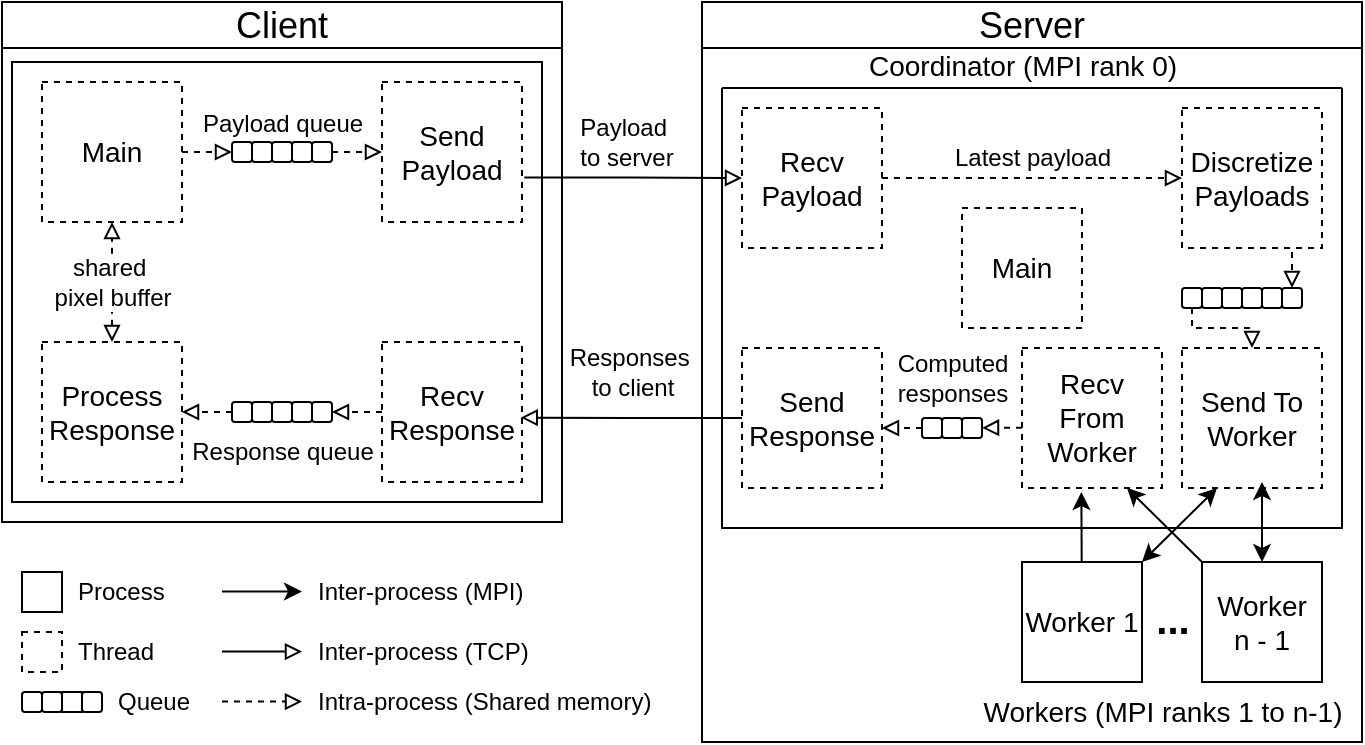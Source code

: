 <mxfile version="28.0.7">
  <diagram name="Page-1" id="WaGIvesUpO_SdOt7G4K4">
    <mxGraphModel dx="983" dy="536" grid="1" gridSize="10" guides="1" tooltips="1" connect="1" arrows="1" fold="1" page="1" pageScale="1" pageWidth="850" pageHeight="1100" math="0" shadow="0">
      <root>
        <mxCell id="0" />
        <mxCell id="1" parent="0" />
        <mxCell id="uXg5W8Fqelx8kxBUkJ87-4" value="&lt;font face=&quot;Helvetica&quot; style=&quot;font-weight: normal; font-size: 18px;&quot;&gt;Server&lt;/font&gt;" style="swimlane;whiteSpace=wrap;html=1;" parent="1" vertex="1">
          <mxGeometry x="480" y="90" width="330" height="370" as="geometry" />
        </mxCell>
        <mxCell id="uXg5W8Fqelx8kxBUkJ87-29" value="" style="swimlane;startSize=0;" parent="uXg5W8Fqelx8kxBUkJ87-4" vertex="1">
          <mxGeometry x="10" y="43" width="310" height="220" as="geometry">
            <mxRectangle x="10" y="40" width="50" height="40" as="alternateBounds" />
          </mxGeometry>
        </mxCell>
        <mxCell id="uXg5W8Fqelx8kxBUkJ87-33" style="edgeStyle=orthogonalEdgeStyle;rounded=0;orthogonalLoop=1;jettySize=auto;html=1;entryX=0;entryY=0.5;entryDx=0;entryDy=0;dashed=1;endArrow=block;endFill=0;" parent="uXg5W8Fqelx8kxBUkJ87-29" source="uXg5W8Fqelx8kxBUkJ87-30" target="uXg5W8Fqelx8kxBUkJ87-32" edge="1">
          <mxGeometry relative="1" as="geometry" />
        </mxCell>
        <mxCell id="uXg5W8Fqelx8kxBUkJ87-36" value="&lt;font face=&quot;Helvetica&quot; style=&quot;font-size: 12px;&quot;&gt;Latest payload&lt;/font&gt;" style="edgeLabel;html=1;align=center;verticalAlign=middle;resizable=0;points=[];" parent="uXg5W8Fqelx8kxBUkJ87-33" vertex="1" connectable="0">
          <mxGeometry x="0.244" y="1" relative="1" as="geometry">
            <mxPoint x="-19" y="-9" as="offset" />
          </mxGeometry>
        </mxCell>
        <mxCell id="uXg5W8Fqelx8kxBUkJ87-30" value="&lt;font face=&quot;Helvetica&quot; style=&quot;font-size: 14px;&quot;&gt;Recv Payload&lt;/font&gt;" style="rounded=0;whiteSpace=wrap;html=1;dashed=1;" parent="uXg5W8Fqelx8kxBUkJ87-29" vertex="1">
          <mxGeometry x="10" y="10" width="70" height="70" as="geometry" />
        </mxCell>
        <mxCell id="uXg5W8Fqelx8kxBUkJ87-31" value="&lt;font face=&quot;Helvetica&quot; style=&quot;font-size: 14px;&quot;&gt;Send Response&lt;/font&gt;" style="whiteSpace=wrap;html=1;aspect=fixed;dashed=1;" parent="uXg5W8Fqelx8kxBUkJ87-29" vertex="1">
          <mxGeometry x="10" y="130" width="70" height="70" as="geometry" />
        </mxCell>
        <mxCell id="uXg5W8Fqelx8kxBUkJ87-129" style="edgeStyle=orthogonalEdgeStyle;rounded=0;orthogonalLoop=1;jettySize=auto;html=1;entryX=0.5;entryY=0;entryDx=0;entryDy=0;endArrow=block;endFill=0;dashed=1;" parent="uXg5W8Fqelx8kxBUkJ87-29" target="uXg5W8Fqelx8kxBUkJ87-122" edge="1">
          <mxGeometry relative="1" as="geometry">
            <mxPoint x="285" y="70" as="sourcePoint" />
          </mxGeometry>
        </mxCell>
        <mxCell id="uXg5W8Fqelx8kxBUkJ87-32" value="&lt;font face=&quot;Helvetica&quot; style=&quot;font-size: 14px;&quot;&gt;Discretize Payloads&lt;/font&gt;" style="rounded=0;whiteSpace=wrap;html=1;dashed=1;" parent="uXg5W8Fqelx8kxBUkJ87-29" vertex="1">
          <mxGeometry x="230" y="10" width="70" height="70" as="geometry" />
        </mxCell>
        <mxCell id="uXg5W8Fqelx8kxBUkJ87-53" value="&lt;font face=&quot;Helvetica&quot; style=&quot;font-size: 14px;&quot;&gt;Send To Worker&lt;/font&gt;" style="whiteSpace=wrap;html=1;aspect=fixed;dashed=1;" parent="uXg5W8Fqelx8kxBUkJ87-29" vertex="1">
          <mxGeometry x="230" y="130" width="70" height="70" as="geometry" />
        </mxCell>
        <mxCell id="uXg5W8Fqelx8kxBUkJ87-147" style="edgeStyle=orthogonalEdgeStyle;rounded=0;orthogonalLoop=1;jettySize=auto;html=1;dashed=1;endArrow=block;endFill=0;exitX=-0.005;exitY=0.582;exitDx=0;exitDy=0;exitPerimeter=0;" parent="uXg5W8Fqelx8kxBUkJ87-29" edge="1">
          <mxGeometry relative="1" as="geometry">
            <mxPoint x="150.0" y="169.83" as="sourcePoint" />
            <mxPoint x="130" y="169.91" as="targetPoint" />
            <Array as="points">
              <mxPoint x="130" y="169.91" />
            </Array>
          </mxGeometry>
        </mxCell>
        <mxCell id="uXg5W8Fqelx8kxBUkJ87-54" value="&lt;font style=&quot;font-size: 14px;&quot;&gt;Recv From Worker&lt;/font&gt;" style="whiteSpace=wrap;html=1;aspect=fixed;dashed=1;" parent="uXg5W8Fqelx8kxBUkJ87-29" vertex="1">
          <mxGeometry x="150" y="130" width="70" height="70" as="geometry" />
        </mxCell>
        <mxCell id="uXg5W8Fqelx8kxBUkJ87-122" value="" style="rounded=1;whiteSpace=wrap;html=1;" parent="uXg5W8Fqelx8kxBUkJ87-29" vertex="1">
          <mxGeometry x="280" y="100" width="10" height="10" as="geometry" />
        </mxCell>
        <mxCell id="uXg5W8Fqelx8kxBUkJ87-123" value="" style="rounded=1;whiteSpace=wrap;html=1;" parent="uXg5W8Fqelx8kxBUkJ87-29" vertex="1">
          <mxGeometry x="270" y="100" width="10" height="10" as="geometry" />
        </mxCell>
        <mxCell id="uXg5W8Fqelx8kxBUkJ87-124" value="" style="rounded=1;whiteSpace=wrap;html=1;" parent="uXg5W8Fqelx8kxBUkJ87-29" vertex="1">
          <mxGeometry x="260" y="100" width="10" height="10" as="geometry" />
        </mxCell>
        <mxCell id="uXg5W8Fqelx8kxBUkJ87-125" value="" style="rounded=1;whiteSpace=wrap;html=1;" parent="uXg5W8Fqelx8kxBUkJ87-29" vertex="1">
          <mxGeometry x="250" y="100" width="10" height="10" as="geometry" />
        </mxCell>
        <mxCell id="uXg5W8Fqelx8kxBUkJ87-126" value="" style="rounded=1;whiteSpace=wrap;html=1;" parent="uXg5W8Fqelx8kxBUkJ87-29" vertex="1">
          <mxGeometry x="240" y="100" width="10" height="10" as="geometry" />
        </mxCell>
        <mxCell id="uXg5W8Fqelx8kxBUkJ87-158" style="edgeStyle=orthogonalEdgeStyle;rounded=0;orthogonalLoop=1;jettySize=auto;html=1;entryX=0.5;entryY=0;entryDx=0;entryDy=0;dashed=1;endArrow=block;endFill=0;" parent="uXg5W8Fqelx8kxBUkJ87-29" source="uXg5W8Fqelx8kxBUkJ87-127" target="uXg5W8Fqelx8kxBUkJ87-53" edge="1">
          <mxGeometry relative="1" as="geometry">
            <Array as="points">
              <mxPoint x="235" y="120" />
              <mxPoint x="265" y="120" />
            </Array>
          </mxGeometry>
        </mxCell>
        <mxCell id="uXg5W8Fqelx8kxBUkJ87-127" value="" style="rounded=1;whiteSpace=wrap;html=1;" parent="uXg5W8Fqelx8kxBUkJ87-29" vertex="1">
          <mxGeometry x="230" y="100" width="10" height="10" as="geometry" />
        </mxCell>
        <mxCell id="uXg5W8Fqelx8kxBUkJ87-150" style="edgeStyle=orthogonalEdgeStyle;rounded=0;orthogonalLoop=1;jettySize=auto;html=1;dashed=1;endArrow=block;endFill=0;exitX=0;exitY=0.5;exitDx=0;exitDy=0;" parent="uXg5W8Fqelx8kxBUkJ87-29" source="uXg5W8Fqelx8kxBUkJ87-140" edge="1">
          <mxGeometry relative="1" as="geometry">
            <mxPoint x="80" y="170" as="targetPoint" />
            <Array as="points">
              <mxPoint x="80" y="170" />
            </Array>
          </mxGeometry>
        </mxCell>
        <mxCell id="uXg5W8Fqelx8kxBUkJ87-140" value="" style="rounded=1;whiteSpace=wrap;html=1;" parent="uXg5W8Fqelx8kxBUkJ87-29" vertex="1">
          <mxGeometry x="100" y="165" width="10" height="10" as="geometry" />
        </mxCell>
        <mxCell id="uXg5W8Fqelx8kxBUkJ87-141" value="" style="rounded=1;whiteSpace=wrap;html=1;" parent="uXg5W8Fqelx8kxBUkJ87-29" vertex="1">
          <mxGeometry x="110" y="165" width="10" height="10" as="geometry" />
        </mxCell>
        <mxCell id="uXg5W8Fqelx8kxBUkJ87-142" value="" style="rounded=1;whiteSpace=wrap;html=1;" parent="uXg5W8Fqelx8kxBUkJ87-29" vertex="1">
          <mxGeometry x="120" y="165" width="10" height="10" as="geometry" />
        </mxCell>
        <mxCell id="uXg5W8Fqelx8kxBUkJ87-151" value="&lt;font&gt;Computed&lt;/font&gt;&lt;div&gt;&lt;font&gt;responses&lt;/font&gt;&lt;/div&gt;" style="text;html=1;align=center;verticalAlign=middle;resizable=0;points=[];autosize=1;strokeColor=none;fillColor=none;" parent="uXg5W8Fqelx8kxBUkJ87-29" vertex="1">
          <mxGeometry x="75" y="125" width="80" height="40" as="geometry" />
        </mxCell>
        <mxCell id="uXg5W8Fqelx8kxBUkJ87-157" value="&lt;font face=&quot;Helvetica&quot; style=&quot;font-size: 14px;&quot;&gt;Main&lt;/font&gt;" style="rounded=0;whiteSpace=wrap;html=1;dashed=1;" parent="uXg5W8Fqelx8kxBUkJ87-29" vertex="1">
          <mxGeometry x="120" y="60" width="60" height="60" as="geometry" />
        </mxCell>
        <mxCell id="uXg5W8Fqelx8kxBUkJ87-38" value="&lt;font face=&quot;Helvetica&quot; style=&quot;font-size: 14px;&quot;&gt;Coordinator (MPI rank 0)&lt;/font&gt;" style="text;html=1;align=center;verticalAlign=bottom;resizable=0;points=[];autosize=1;strokeColor=none;fillColor=none;" parent="uXg5W8Fqelx8kxBUkJ87-4" vertex="1">
          <mxGeometry x="70" y="13" width="180" height="30" as="geometry" />
        </mxCell>
        <mxCell id="uXg5W8Fqelx8kxBUkJ87-39" value="&lt;font face=&quot;Helvetica&quot; style=&quot;font-size: 14px;&quot;&gt;Worker 1&lt;/font&gt;" style="whiteSpace=wrap;html=1;aspect=fixed;" parent="uXg5W8Fqelx8kxBUkJ87-4" vertex="1">
          <mxGeometry x="160" y="280" width="60" height="60" as="geometry" />
        </mxCell>
        <mxCell id="uXg5W8Fqelx8kxBUkJ87-40" value="&lt;font face=&quot;Helvetica&quot; style=&quot;font-size: 14px;&quot;&gt;Worker&lt;/font&gt;&lt;div&gt;&lt;span style=&quot;background-color: transparent; color: light-dark(rgb(0, 0, 0), rgb(255, 255, 255));&quot;&gt;&lt;font style=&quot;font-size: 14px;&quot; face=&quot;Helvetica&quot;&gt;n - 1&lt;/font&gt;&lt;/span&gt;&lt;/div&gt;" style="whiteSpace=wrap;html=1;aspect=fixed;" parent="uXg5W8Fqelx8kxBUkJ87-4" vertex="1">
          <mxGeometry x="250" y="280" width="60" height="60" as="geometry" />
        </mxCell>
        <mxCell id="uXg5W8Fqelx8kxBUkJ87-41" value="&lt;font face=&quot;Helvetica&quot; style=&quot;font-size: 14px;&quot;&gt;Workers (MPI ranks 1 to n-1)&lt;/font&gt;" style="text;html=1;align=center;verticalAlign=middle;resizable=0;points=[];autosize=1;strokeColor=none;fillColor=none;" parent="uXg5W8Fqelx8kxBUkJ87-4" vertex="1">
          <mxGeometry x="130" y="340" width="200" height="30" as="geometry" />
        </mxCell>
        <mxCell id="uXg5W8Fqelx8kxBUkJ87-132" style="rounded=0;orthogonalLoop=1;jettySize=auto;html=1;entryX=0.5;entryY=0;entryDx=0;entryDy=0;startArrow=classic;startFill=1;" parent="uXg5W8Fqelx8kxBUkJ87-4" target="uXg5W8Fqelx8kxBUkJ87-40" edge="1">
          <mxGeometry relative="1" as="geometry">
            <mxPoint x="280" y="240" as="sourcePoint" />
          </mxGeometry>
        </mxCell>
        <mxCell id="uXg5W8Fqelx8kxBUkJ87-133" style="rounded=0;orthogonalLoop=1;jettySize=auto;html=1;entryX=1;entryY=0;entryDx=0;entryDy=0;exitX=0.25;exitY=1;exitDx=0;exitDy=0;startArrow=classic;startFill=1;" parent="uXg5W8Fqelx8kxBUkJ87-4" source="uXg5W8Fqelx8kxBUkJ87-53" target="uXg5W8Fqelx8kxBUkJ87-39" edge="1">
          <mxGeometry relative="1" as="geometry" />
        </mxCell>
        <mxCell id="uXg5W8Fqelx8kxBUkJ87-135" value="&lt;b&gt;&lt;font style=&quot;font-size: 20px;&quot;&gt;...&lt;/font&gt;&lt;/b&gt;" style="text;html=1;align=center;verticalAlign=top;resizable=0;points=[];autosize=1;strokeColor=none;fillColor=none;" parent="uXg5W8Fqelx8kxBUkJ87-4" vertex="1">
          <mxGeometry x="215" y="290" width="40" height="40" as="geometry" />
        </mxCell>
        <mxCell id="uXg5W8Fqelx8kxBUkJ87-137" style="rounded=0;orthogonalLoop=1;jettySize=auto;html=1;entryX=0.424;entryY=1.029;entryDx=0;entryDy=0;entryPerimeter=0;" parent="uXg5W8Fqelx8kxBUkJ87-4" source="uXg5W8Fqelx8kxBUkJ87-39" target="uXg5W8Fqelx8kxBUkJ87-54" edge="1">
          <mxGeometry relative="1" as="geometry" />
        </mxCell>
        <mxCell id="uXg5W8Fqelx8kxBUkJ87-138" style="rounded=0;orthogonalLoop=1;jettySize=auto;html=1;exitX=0;exitY=0;exitDx=0;exitDy=0;exitPerimeter=0;entryX=0.75;entryY=1;entryDx=0;entryDy=0;" parent="uXg5W8Fqelx8kxBUkJ87-4" source="uXg5W8Fqelx8kxBUkJ87-40" target="uXg5W8Fqelx8kxBUkJ87-54" edge="1">
          <mxGeometry relative="1" as="geometry">
            <mxPoint x="206" y="242" as="targetPoint" />
          </mxGeometry>
        </mxCell>
        <mxCell id="uXg5W8Fqelx8kxBUkJ87-3" value="&lt;font face=&quot;Helvetica&quot; style=&quot;font-size: 18px; font-weight: normal;&quot;&gt;Client&lt;/font&gt;" style="swimlane;whiteSpace=wrap;html=1;" parent="1" vertex="1">
          <mxGeometry x="130" y="90" width="280" height="260" as="geometry">
            <mxRectangle x="200" y="160" width="70" height="30" as="alternateBounds" />
          </mxGeometry>
        </mxCell>
        <mxCell id="_-jENk7oCYWMJtyJ9jR8-11" value="" style="rounded=0;whiteSpace=wrap;html=1;" vertex="1" parent="uXg5W8Fqelx8kxBUkJ87-3">
          <mxGeometry x="5" y="30" width="265" height="220" as="geometry" />
        </mxCell>
        <mxCell id="uXg5W8Fqelx8kxBUkJ87-111" style="edgeStyle=orthogonalEdgeStyle;rounded=0;orthogonalLoop=1;jettySize=auto;html=1;entryX=0;entryY=0.5;entryDx=0;entryDy=0;endArrow=block;endFill=0;dashed=1;" parent="uXg5W8Fqelx8kxBUkJ87-3" source="uXg5W8Fqelx8kxBUkJ87-5" target="uXg5W8Fqelx8kxBUkJ87-109" edge="1">
          <mxGeometry relative="1" as="geometry">
            <Array as="points">
              <mxPoint x="100" y="75" />
              <mxPoint x="100" y="75" />
            </Array>
          </mxGeometry>
        </mxCell>
        <mxCell id="uXg5W8Fqelx8kxBUkJ87-5" value="&lt;font face=&quot;Helvetica&quot; style=&quot;font-size: 14px;&quot;&gt;Main&lt;/font&gt;" style="rounded=0;whiteSpace=wrap;html=1;dashed=1;" parent="uXg5W8Fqelx8kxBUkJ87-3" vertex="1">
          <mxGeometry x="20" y="40" width="70" height="70" as="geometry" />
        </mxCell>
        <mxCell id="uXg5W8Fqelx8kxBUkJ87-27" style="edgeStyle=orthogonalEdgeStyle;rounded=0;orthogonalLoop=1;jettySize=auto;html=1;entryX=0.5;entryY=1;entryDx=0;entryDy=0;endArrow=block;endFill=0;startArrow=block;startFill=0;dashed=1;" parent="uXg5W8Fqelx8kxBUkJ87-3" source="uXg5W8Fqelx8kxBUkJ87-6" target="uXg5W8Fqelx8kxBUkJ87-5" edge="1">
          <mxGeometry relative="1" as="geometry" />
        </mxCell>
        <mxCell id="uXg5W8Fqelx8kxBUkJ87-28" value="&lt;font face=&quot;Helvetica&quot; style=&quot;font-size: 12px;&quot;&gt;shared&amp;nbsp;&lt;/font&gt;&lt;div&gt;&lt;font face=&quot;Helvetica&quot; style=&quot;font-size: 12px;&quot;&gt;pixel buffer&lt;/font&gt;&lt;/div&gt;" style="edgeLabel;html=1;align=center;verticalAlign=middle;resizable=0;points=[];" parent="uXg5W8Fqelx8kxBUkJ87-27" vertex="1" connectable="0">
          <mxGeometry x="0.017" relative="1" as="geometry">
            <mxPoint as="offset" />
          </mxGeometry>
        </mxCell>
        <mxCell id="uXg5W8Fqelx8kxBUkJ87-6" value="&lt;font face=&quot;Helvetica&quot; style=&quot;font-size: 14px;&quot;&gt;Process Response&lt;/font&gt;" style="whiteSpace=wrap;html=1;aspect=fixed;dashed=1;" parent="uXg5W8Fqelx8kxBUkJ87-3" vertex="1">
          <mxGeometry x="20" y="170" width="70" height="70" as="geometry" />
        </mxCell>
        <mxCell id="uXg5W8Fqelx8kxBUkJ87-7" value="&lt;font face=&quot;Helvetica&quot; style=&quot;font-size: 14px;&quot;&gt;Send Payload&lt;/font&gt;" style="whiteSpace=wrap;html=1;aspect=fixed;dashed=1;" parent="uXg5W8Fqelx8kxBUkJ87-3" vertex="1">
          <mxGeometry x="190" y="40" width="70" height="70" as="geometry" />
        </mxCell>
        <mxCell id="uXg5W8Fqelx8kxBUkJ87-119" style="edgeStyle=orthogonalEdgeStyle;rounded=0;orthogonalLoop=1;jettySize=auto;html=1;entryX=1;entryY=0.5;entryDx=0;entryDy=0;endArrow=block;endFill=0;dashed=1;" parent="uXg5W8Fqelx8kxBUkJ87-3" source="uXg5W8Fqelx8kxBUkJ87-8" target="uXg5W8Fqelx8kxBUkJ87-113" edge="1">
          <mxGeometry relative="1" as="geometry">
            <Array as="points">
              <mxPoint x="190" y="205" />
              <mxPoint x="190" y="205" />
            </Array>
          </mxGeometry>
        </mxCell>
        <mxCell id="uXg5W8Fqelx8kxBUkJ87-8" value="&lt;font face=&quot;Helvetica&quot; style=&quot;font-size: 14px;&quot;&gt;Recv Response&lt;/font&gt;" style="rounded=0;whiteSpace=wrap;html=1;dashed=1;" parent="uXg5W8Fqelx8kxBUkJ87-3" vertex="1">
          <mxGeometry x="190" y="170" width="70" height="70" as="geometry" />
        </mxCell>
        <mxCell id="uXg5W8Fqelx8kxBUkJ87-93" value="" style="rounded=1;whiteSpace=wrap;html=1;" parent="uXg5W8Fqelx8kxBUkJ87-3" vertex="1">
          <mxGeometry x="125" y="70" width="10" height="10" as="geometry" />
        </mxCell>
        <mxCell id="uXg5W8Fqelx8kxBUkJ87-110" style="edgeStyle=orthogonalEdgeStyle;rounded=0;orthogonalLoop=1;jettySize=auto;html=1;dashed=1;endArrow=block;endFill=0;exitX=1;exitY=0.5;exitDx=0;exitDy=0;" parent="uXg5W8Fqelx8kxBUkJ87-3" source="uXg5W8Fqelx8kxBUkJ87-95" edge="1">
          <mxGeometry relative="1" as="geometry">
            <mxPoint x="170" y="75" as="sourcePoint" />
            <mxPoint x="190" y="75" as="targetPoint" />
            <Array as="points">
              <mxPoint x="170" y="75" />
            </Array>
          </mxGeometry>
        </mxCell>
        <mxCell id="uXg5W8Fqelx8kxBUkJ87-95" value="" style="rounded=1;whiteSpace=wrap;html=1;" parent="uXg5W8Fqelx8kxBUkJ87-3" vertex="1">
          <mxGeometry x="155" y="70" width="10" height="10" as="geometry" />
        </mxCell>
        <mxCell id="uXg5W8Fqelx8kxBUkJ87-94" value="" style="rounded=1;whiteSpace=wrap;html=1;" parent="uXg5W8Fqelx8kxBUkJ87-3" vertex="1">
          <mxGeometry x="135" y="70" width="10" height="10" as="geometry" />
        </mxCell>
        <mxCell id="uXg5W8Fqelx8kxBUkJ87-97" value="" style="rounded=1;whiteSpace=wrap;html=1;" parent="uXg5W8Fqelx8kxBUkJ87-3" vertex="1">
          <mxGeometry x="145" y="70" width="10" height="10" as="geometry" />
        </mxCell>
        <mxCell id="uXg5W8Fqelx8kxBUkJ87-109" value="" style="rounded=1;whiteSpace=wrap;html=1;" parent="uXg5W8Fqelx8kxBUkJ87-3" vertex="1">
          <mxGeometry x="115" y="70" width="10" height="10" as="geometry" />
        </mxCell>
        <mxCell id="uXg5W8Fqelx8kxBUkJ87-112" value="&lt;font face=&quot;Helvetica&quot; style=&quot;font-size: 12px;&quot;&gt;Payload queue&lt;/font&gt;" style="text;html=1;align=center;verticalAlign=bottom;resizable=0;points=[];autosize=1;strokeColor=none;fillColor=none;fontSize=10;" parent="uXg5W8Fqelx8kxBUkJ87-3" vertex="1">
          <mxGeometry x="90" y="40" width="100" height="30" as="geometry" />
        </mxCell>
        <mxCell id="uXg5W8Fqelx8kxBUkJ87-113" value="" style="rounded=1;whiteSpace=wrap;html=1;" parent="uXg5W8Fqelx8kxBUkJ87-3" vertex="1">
          <mxGeometry x="155" y="200" width="10" height="10" as="geometry" />
        </mxCell>
        <mxCell id="uXg5W8Fqelx8kxBUkJ87-114" value="" style="rounded=1;whiteSpace=wrap;html=1;" parent="uXg5W8Fqelx8kxBUkJ87-3" vertex="1">
          <mxGeometry x="135" y="200" width="10" height="10" as="geometry" />
        </mxCell>
        <mxCell id="uXg5W8Fqelx8kxBUkJ87-115" value="" style="rounded=1;whiteSpace=wrap;html=1;" parent="uXg5W8Fqelx8kxBUkJ87-3" vertex="1">
          <mxGeometry x="145" y="200" width="10" height="10" as="geometry" />
        </mxCell>
        <mxCell id="uXg5W8Fqelx8kxBUkJ87-120" style="edgeStyle=orthogonalEdgeStyle;rounded=0;orthogonalLoop=1;jettySize=auto;html=1;entryX=1;entryY=0.5;entryDx=0;entryDy=0;endArrow=block;endFill=0;dashed=1;" parent="uXg5W8Fqelx8kxBUkJ87-3" source="uXg5W8Fqelx8kxBUkJ87-116" target="uXg5W8Fqelx8kxBUkJ87-6" edge="1">
          <mxGeometry relative="1" as="geometry">
            <Array as="points">
              <mxPoint x="110" y="205" />
              <mxPoint x="110" y="205" />
            </Array>
          </mxGeometry>
        </mxCell>
        <mxCell id="uXg5W8Fqelx8kxBUkJ87-116" value="" style="rounded=1;whiteSpace=wrap;html=1;" parent="uXg5W8Fqelx8kxBUkJ87-3" vertex="1">
          <mxGeometry x="115" y="200" width="10" height="10" as="geometry" />
        </mxCell>
        <mxCell id="uXg5W8Fqelx8kxBUkJ87-117" value="" style="rounded=1;whiteSpace=wrap;html=1;" parent="uXg5W8Fqelx8kxBUkJ87-3" vertex="1">
          <mxGeometry x="125" y="200" width="10" height="10" as="geometry" />
        </mxCell>
        <mxCell id="uXg5W8Fqelx8kxBUkJ87-121" value="Response queue" style="text;html=1;align=center;verticalAlign=middle;resizable=0;points=[];autosize=1;strokeColor=none;fillColor=none;" parent="uXg5W8Fqelx8kxBUkJ87-3" vertex="1">
          <mxGeometry x="85" y="210" width="110" height="30" as="geometry" />
        </mxCell>
        <mxCell id="uXg5W8Fqelx8kxBUkJ87-61" style="rounded=0;orthogonalLoop=1;jettySize=auto;html=1;entryX=0;entryY=0.5;entryDx=0;entryDy=0;edgeStyle=orthogonalEdgeStyle;exitX=1.017;exitY=0.683;exitDx=0;exitDy=0;exitPerimeter=0;endArrow=block;endFill=0;" parent="1" source="uXg5W8Fqelx8kxBUkJ87-7" target="uXg5W8Fqelx8kxBUkJ87-30" edge="1">
          <mxGeometry relative="1" as="geometry">
            <mxPoint x="390" y="180" as="sourcePoint" />
          </mxGeometry>
        </mxCell>
        <mxCell id="uXg5W8Fqelx8kxBUkJ87-87" value="&lt;font face=&quot;Helvetica&quot; style=&quot;font-size: 12px;&quot;&gt;Payload&amp;nbsp;&lt;/font&gt;&lt;div&gt;&lt;font face=&quot;Helvetica&quot; style=&quot;font-size: 12px;&quot;&gt;to server&lt;/font&gt;&lt;/div&gt;" style="edgeLabel;html=1;align=center;verticalAlign=middle;resizable=0;points=[];" parent="uXg5W8Fqelx8kxBUkJ87-61" vertex="1" connectable="0">
          <mxGeometry x="0.038" y="1" relative="1" as="geometry">
            <mxPoint x="-6" y="-17" as="offset" />
          </mxGeometry>
        </mxCell>
        <mxCell id="uXg5W8Fqelx8kxBUkJ87-62" style="rounded=0;orthogonalLoop=1;jettySize=auto;html=1;entryX=0.991;entryY=0.54;entryDx=0;entryDy=0;exitX=0;exitY=0.5;exitDx=0;exitDy=0;entryPerimeter=0;edgeStyle=orthogonalEdgeStyle;endArrow=block;endFill=0;" parent="1" source="uXg5W8Fqelx8kxBUkJ87-31" target="uXg5W8Fqelx8kxBUkJ87-8" edge="1">
          <mxGeometry relative="1" as="geometry" />
        </mxCell>
        <mxCell id="uXg5W8Fqelx8kxBUkJ87-88" value="&lt;font face=&quot;Helvetica&quot; style=&quot;font-size: 12px;&quot;&gt;Responses&amp;nbsp;&lt;/font&gt;&lt;div&gt;&lt;font face=&quot;Helvetica&quot; style=&quot;font-size: 12px;&quot;&gt;to client&lt;/font&gt;&lt;/div&gt;" style="edgeLabel;html=1;align=center;verticalAlign=middle;resizable=0;points=[];" parent="uXg5W8Fqelx8kxBUkJ87-62" vertex="1" connectable="0">
          <mxGeometry x="0.024" y="-3" relative="1" as="geometry">
            <mxPoint x="1" y="-20" as="offset" />
          </mxGeometry>
        </mxCell>
        <mxCell id="_-jENk7oCYWMJtyJ9jR8-1" value="" style="rounded=0;whiteSpace=wrap;html=1;" vertex="1" parent="1">
          <mxGeometry x="140" y="375" width="20" height="20" as="geometry" />
        </mxCell>
        <mxCell id="_-jENk7oCYWMJtyJ9jR8-2" value="Process" style="text;html=1;align=left;verticalAlign=middle;resizable=0;points=[];autosize=1;strokeColor=none;fillColor=none;spacingLeft=6;" vertex="1" parent="1">
          <mxGeometry x="160" y="370" width="70" height="30" as="geometry" />
        </mxCell>
        <mxCell id="_-jENk7oCYWMJtyJ9jR8-3" value="" style="rounded=0;whiteSpace=wrap;html=1;dashed=1;" vertex="1" parent="1">
          <mxGeometry x="140" y="405" width="20" height="20" as="geometry" />
        </mxCell>
        <mxCell id="_-jENk7oCYWMJtyJ9jR8-4" value="Thread" style="text;html=1;align=left;verticalAlign=middle;resizable=0;points=[];autosize=1;strokeColor=none;fillColor=none;spacingLeft=6;" vertex="1" parent="1">
          <mxGeometry x="160" y="400" width="70" height="30" as="geometry" />
        </mxCell>
        <mxCell id="_-jENk7oCYWMJtyJ9jR8-5" value="" style="rounded=1;whiteSpace=wrap;html=1;" vertex="1" parent="1">
          <mxGeometry x="140" y="435" width="10" height="10" as="geometry" />
        </mxCell>
        <mxCell id="_-jENk7oCYWMJtyJ9jR8-6" value="" style="rounded=1;whiteSpace=wrap;html=1;" vertex="1" parent="1">
          <mxGeometry x="150" y="435" width="10" height="10" as="geometry" />
        </mxCell>
        <mxCell id="_-jENk7oCYWMJtyJ9jR8-7" value="" style="rounded=0;whiteSpace=wrap;html=1;" vertex="1" parent="1">
          <mxGeometry x="160" y="435" width="10" height="10" as="geometry" />
        </mxCell>
        <mxCell id="_-jENk7oCYWMJtyJ9jR8-9" value="" style="rounded=1;whiteSpace=wrap;html=1;" vertex="1" parent="1">
          <mxGeometry x="170" y="435" width="10" height="10" as="geometry" />
        </mxCell>
        <mxCell id="_-jENk7oCYWMJtyJ9jR8-10" value="Queue" style="text;html=1;align=left;verticalAlign=middle;resizable=0;points=[];autosize=1;strokeColor=none;fillColor=none;spacingLeft=6;" vertex="1" parent="1">
          <mxGeometry x="180" y="425" width="60" height="30" as="geometry" />
        </mxCell>
        <mxCell id="_-jENk7oCYWMJtyJ9jR8-12" value="" style="endArrow=classic;html=1;rounded=0;" edge="1" parent="1">
          <mxGeometry width="50" height="50" relative="1" as="geometry">
            <mxPoint x="240" y="384.76" as="sourcePoint" />
            <mxPoint x="280" y="384.76" as="targetPoint" />
            <Array as="points">
              <mxPoint x="260" y="384.76" />
            </Array>
          </mxGeometry>
        </mxCell>
        <mxCell id="_-jENk7oCYWMJtyJ9jR8-13" value="&lt;div&gt;Inter‑process (MPI)&lt;/div&gt;" style="text;html=1;align=left;verticalAlign=middle;resizable=0;points=[];autosize=1;strokeColor=none;fillColor=none;spacingLeft=6;" vertex="1" parent="1">
          <mxGeometry x="280" y="370" width="130" height="30" as="geometry" />
        </mxCell>
        <mxCell id="_-jENk7oCYWMJtyJ9jR8-14" value="" style="endArrow=block;html=1;rounded=0;endFill=0;" edge="1" parent="1">
          <mxGeometry width="50" height="50" relative="1" as="geometry">
            <mxPoint x="240" y="414.76" as="sourcePoint" />
            <mxPoint x="280" y="414.76" as="targetPoint" />
            <Array as="points">
              <mxPoint x="260" y="414.76" />
            </Array>
          </mxGeometry>
        </mxCell>
        <mxCell id="_-jENk7oCYWMJtyJ9jR8-15" value="Inter-process (TCP)" style="text;html=1;align=left;verticalAlign=middle;resizable=0;points=[];autosize=1;strokeColor=none;fillColor=none;spacingLeft=6;" vertex="1" parent="1">
          <mxGeometry x="280" y="400" width="130" height="30" as="geometry" />
        </mxCell>
        <mxCell id="_-jENk7oCYWMJtyJ9jR8-16" value="" style="endArrow=block;html=1;rounded=0;endFill=0;dashed=1;" edge="1" parent="1">
          <mxGeometry width="50" height="50" relative="1" as="geometry">
            <mxPoint x="240" y="439.76" as="sourcePoint" />
            <mxPoint x="280" y="439.76" as="targetPoint" />
            <Array as="points">
              <mxPoint x="260" y="439.76" />
            </Array>
          </mxGeometry>
        </mxCell>
        <mxCell id="_-jENk7oCYWMJtyJ9jR8-17" value="Intra-process (Shared memory)" style="text;html=1;align=left;verticalAlign=middle;resizable=0;points=[];autosize=1;strokeColor=none;fillColor=none;spacingLeft=6;" vertex="1" parent="1">
          <mxGeometry x="280" y="425" width="190" height="30" as="geometry" />
        </mxCell>
      </root>
    </mxGraphModel>
  </diagram>
</mxfile>
